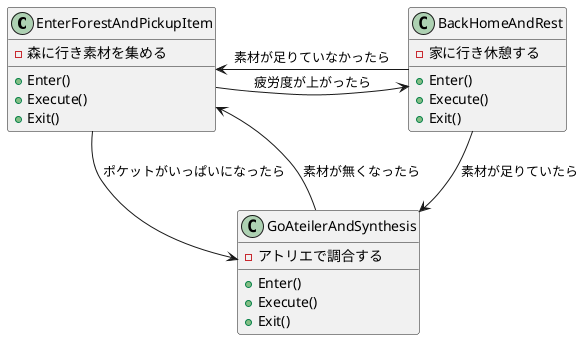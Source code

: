 @startuml State Machine
class EnterForestAndPickupItem{
    +Enter()
    +Execute()
    +Exit()
    -森に行き素材を集める
}
class GoAteilerAndSynthesis{
    
    +Enter()
    +Execute()
    +Exit()
    -アトリエで調合する
    
}
class BackHomeAndRest{
    +Enter()
    +Execute()
    +Exit()
    -家に行き休憩する

}
EnterForestAndPickupItem-->GoAteilerAndSynthesis: ポケットがいっぱいになったら
EnterForestAndPickupItem-->BackHomeAndRest: 疲労度が上がったら

GoAteilerAndSynthesis->EnterForestAndPickupItem: 素材が無くなったら
BackHomeAndRest->EnterForestAndPickupItem: 素材が足りていなかったら
BackHomeAndRest-->GoAteilerAndSynthesis: 素材が足りていたら
@enduml
